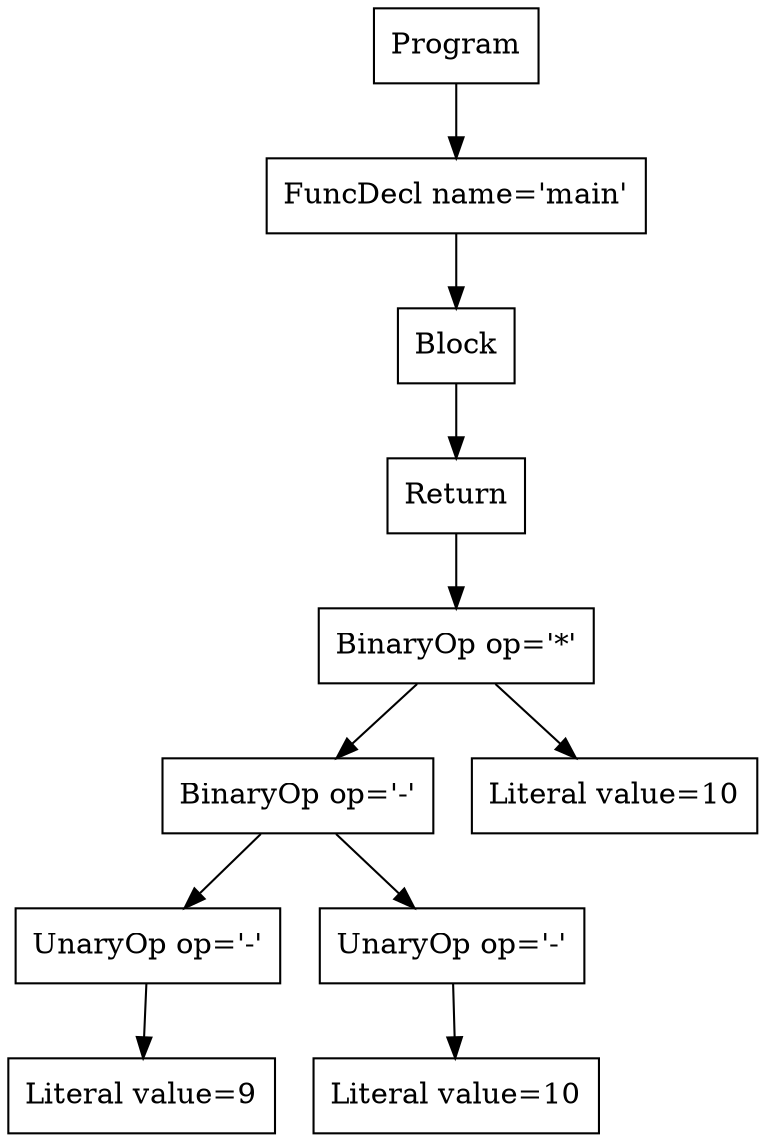 digraph AST {
7 [shape=box, label="Literal value=9"];
6 [shape=box, label="UnaryOp op='-'"];
6 -> 7;
9 [shape=box, label="Literal value=10"];
8 [shape=box, label="UnaryOp op='-'"];
8 -> 9;
5 [shape=box, label="BinaryOp op='-'"];
5 -> 6;
5 -> 8;
10 [shape=box, label="Literal value=10"];
4 [shape=box, label="BinaryOp op='*'"];
4 -> 5;
4 -> 10;
3 [shape=box, label="Return"];
3 -> 4;
2 [shape=box, label="Block"];
2 -> 3;
1 [shape=box, label="FuncDecl name='main'"];
1 -> 2;
0 [shape=box, label="Program"];
0 -> 1;
}
